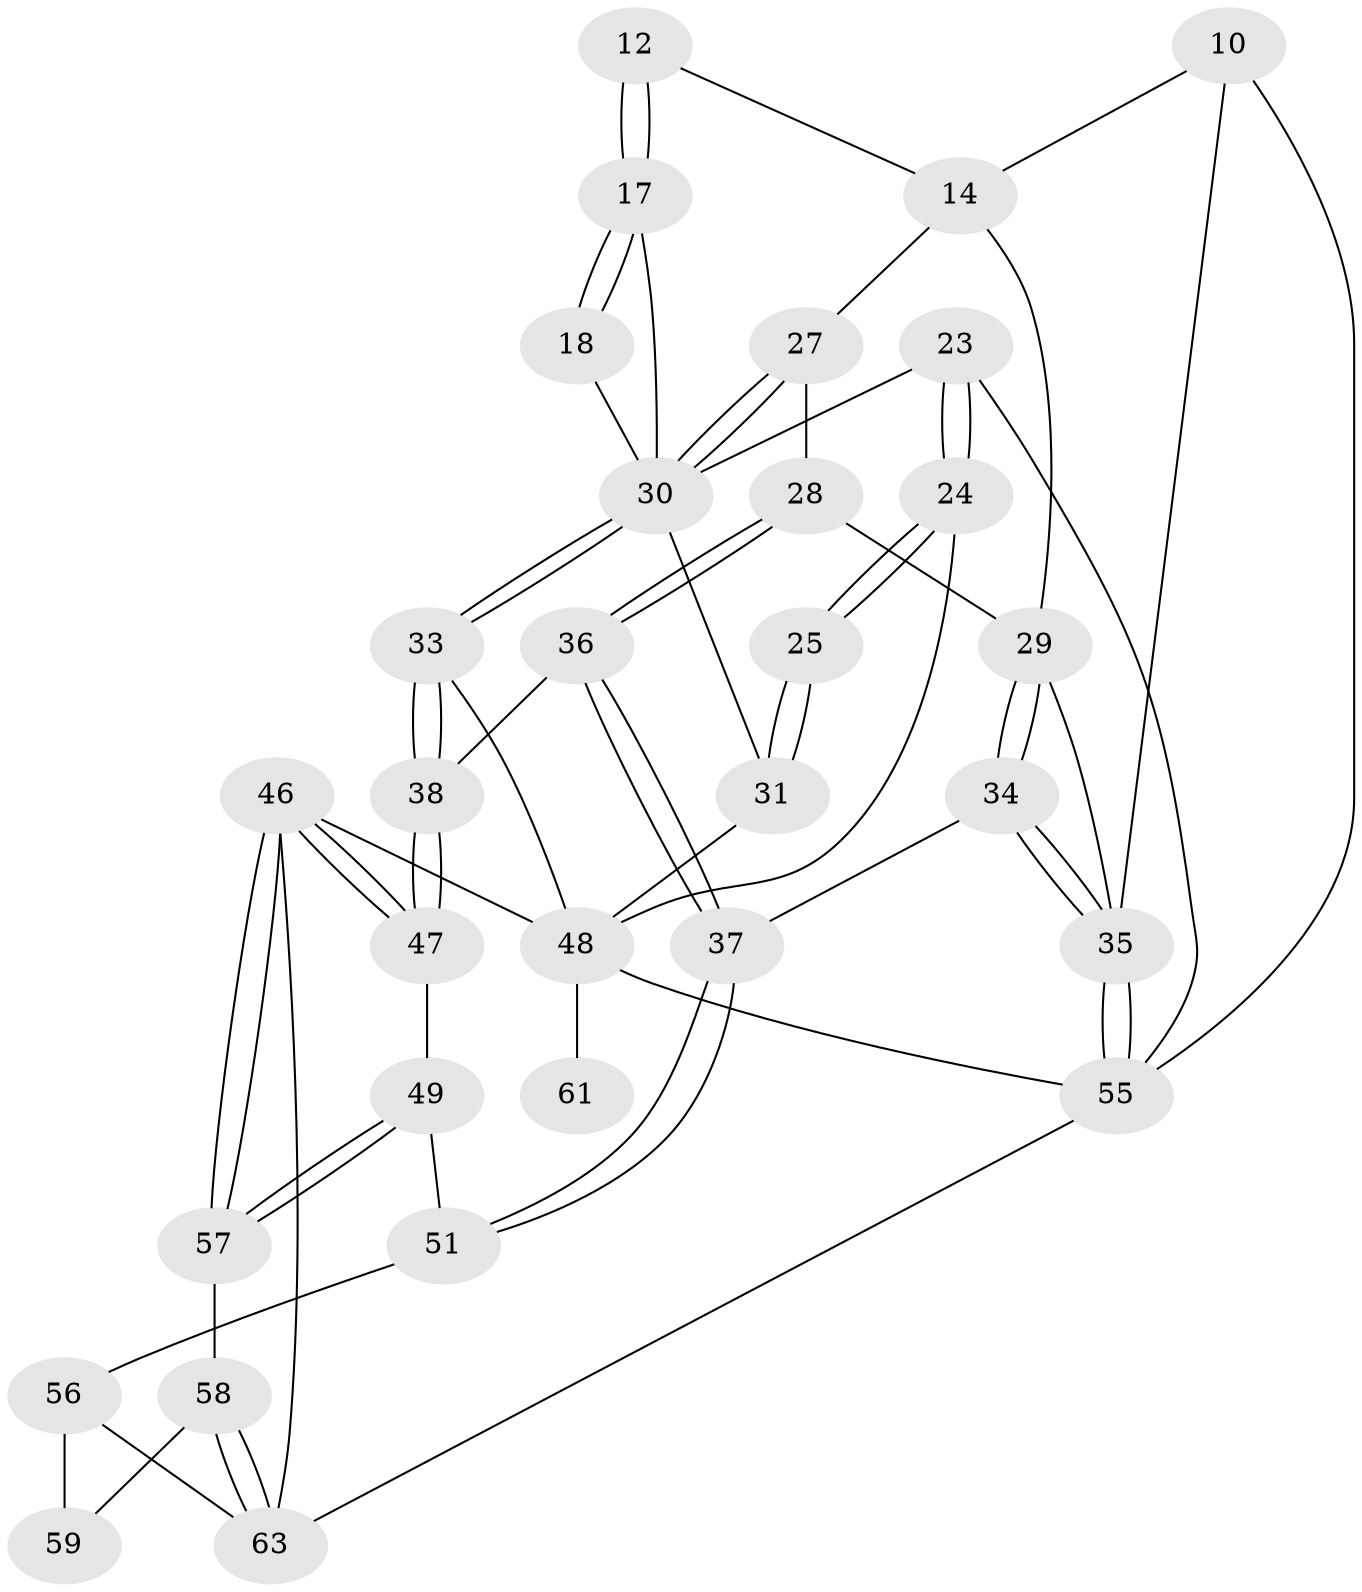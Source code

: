 // original degree distribution, {3: 0.047619047619047616, 4: 0.30158730158730157, 5: 0.36507936507936506, 6: 0.2857142857142857}
// Generated by graph-tools (version 1.1) at 2025/01/03/09/25 05:01:13]
// undirected, 31 vertices, 69 edges
graph export_dot {
graph [start="1"]
  node [color=gray90,style=filled];
  10 [pos="+0+0",super="+4"];
  12 [pos="+0.39439381948714425+0.35314746190283947",super="+8"];
  14 [pos="+0.21391701852114495+0.15129623246747936",super="+13+11"];
  17 [pos="+0.40662887415742416+0.3480720124357322",super="+7+6"];
  18 [pos="+0.5905983615112876+0.33019790300148366"];
  23 [pos="+1+0.3830430106147361",super="+15"];
  24 [pos="+1+0.4885820099142413"];
  25 [pos="+1+0.4871253859035451"];
  27 [pos="+0.3766668308868122+0.37924462587057706"];
  28 [pos="+0.3495857699337298+0.4081930258065219"];
  29 [pos="+0.11087143890378166+0.36576562744146485",super="+22"];
  30 [pos="+0.6327442416499885+0.5553311508441713",super="+20+19+16+5"];
  31 [pos="+0.7497923889375278+0.5495871541259091",super="+26"];
  33 [pos="+0.640698699033657+0.5654914989114833"];
  34 [pos="+0+0.5860224093243643"];
  35 [pos="+0+0.6039033395481403",super="+21"];
  36 [pos="+0.3052450652638487+0.564192380107734"];
  37 [pos="+0.17179083603251652+0.6480851706540983"];
  38 [pos="+0.421983270119488+0.6806417254275348"];
  46 [pos="+0.5040038509394746+0.8825100992876916",super="+45"];
  47 [pos="+0.4402896171981569+0.740693143163021"];
  48 [pos="+1+0.7030196076511153",super="+41+40+44"];
  49 [pos="+0.292836261209514+0.7746242019772904"];
  51 [pos="+0.17371058397147193+0.6796048975359003",super="+50"];
  55 [pos="+0+1",super="+39"];
  56 [pos="+0.2114426871379893+0.8075604901650254",super="+53"];
  57 [pos="+0.3306838354687706+0.8482313237409725"];
  58 [pos="+0.24607568699212357+0.8613345989682387"];
  59 [pos="+0.22575705633974258+0.8548912944880092"];
  61 [pos="+0.8984934323493085+0.8848086257533583",super="+60"];
  63 [pos="+0.38279323821696176+1",super="+62+54"];
  10 -- 55 [weight=2];
  10 -- 14 [weight=2];
  10 -- 35;
  12 -- 17 [weight=2];
  12 -- 17;
  12 -- 14 [weight=2];
  14 -- 27;
  14 -- 29;
  17 -- 18 [weight=2];
  17 -- 18;
  17 -- 30;
  18 -- 30;
  23 -- 24;
  23 -- 24;
  23 -- 55 [weight=2];
  23 -- 30 [weight=2];
  24 -- 25;
  24 -- 25;
  24 -- 48;
  25 -- 31 [weight=2];
  25 -- 31;
  27 -- 28;
  27 -- 30;
  27 -- 30;
  28 -- 29;
  28 -- 36;
  28 -- 36;
  29 -- 34;
  29 -- 34;
  29 -- 35;
  30 -- 33;
  30 -- 33;
  30 -- 31;
  31 -- 48;
  33 -- 38;
  33 -- 38;
  33 -- 48;
  34 -- 35;
  34 -- 35;
  34 -- 37;
  35 -- 55;
  35 -- 55;
  36 -- 37;
  36 -- 37;
  36 -- 38;
  37 -- 51;
  37 -- 51;
  38 -- 47;
  38 -- 47;
  46 -- 47;
  46 -- 47;
  46 -- 57;
  46 -- 57;
  46 -- 48;
  46 -- 63;
  47 -- 49;
  48 -- 61 [weight=3];
  48 -- 55;
  49 -- 57;
  49 -- 57;
  49 -- 51;
  51 -- 56 [weight=2];
  55 -- 63 [weight=2];
  56 -- 59 [weight=2];
  56 -- 63;
  57 -- 58;
  58 -- 59;
  58 -- 63;
  58 -- 63;
}
